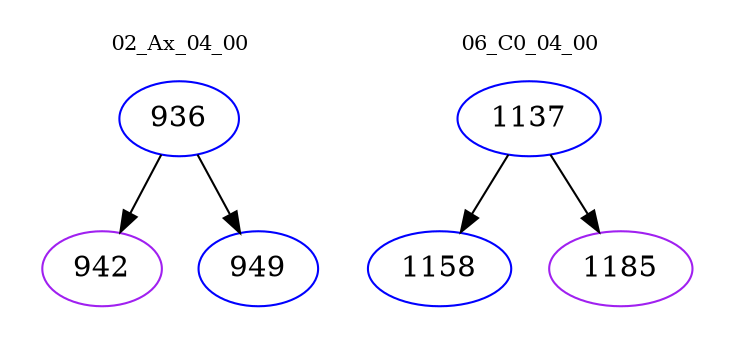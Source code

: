 digraph{
subgraph cluster_0 {
color = white
label = "02_Ax_04_00";
fontsize=10;
T0_936 [label="936", color="blue"]
T0_936 -> T0_942 [color="black"]
T0_942 [label="942", color="purple"]
T0_936 -> T0_949 [color="black"]
T0_949 [label="949", color="blue"]
}
subgraph cluster_1 {
color = white
label = "06_C0_04_00";
fontsize=10;
T1_1137 [label="1137", color="blue"]
T1_1137 -> T1_1158 [color="black"]
T1_1158 [label="1158", color="blue"]
T1_1137 -> T1_1185 [color="black"]
T1_1185 [label="1185", color="purple"]
}
}
